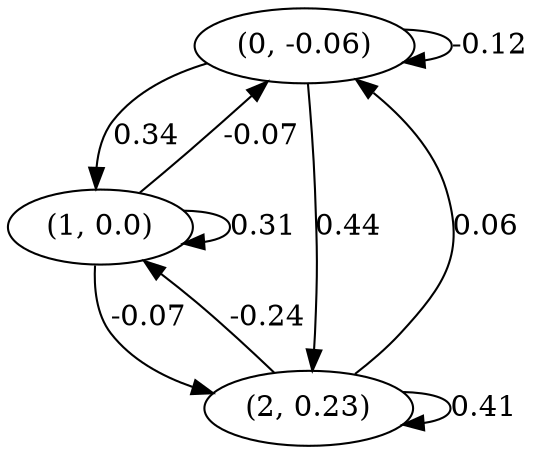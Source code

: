 digraph {
    0 [ label = "(0, -0.06)" ]
    1 [ label = "(1, 0.0)" ]
    2 [ label = "(2, 0.23)" ]
    0 -> 0 [ label = "-0.12" ]
    1 -> 1 [ label = "0.31" ]
    2 -> 2 [ label = "0.41" ]
    1 -> 0 [ label = "-0.07" ]
    2 -> 0 [ label = "0.06" ]
    0 -> 1 [ label = "0.34" ]
    2 -> 1 [ label = "-0.24" ]
    0 -> 2 [ label = "0.44" ]
    1 -> 2 [ label = "-0.07" ]
}

